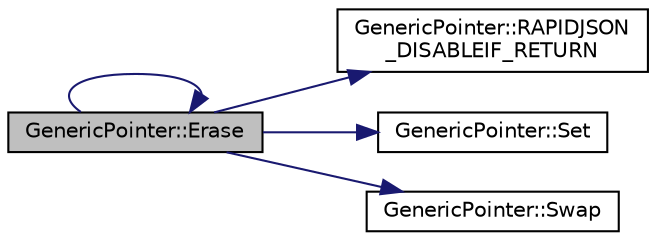 digraph "GenericPointer::Erase"
{
  edge [fontname="Helvetica",fontsize="10",labelfontname="Helvetica",labelfontsize="10"];
  node [fontname="Helvetica",fontsize="10",shape=record];
  rankdir="LR";
  Node16 [label="GenericPointer::Erase",height=0.2,width=0.4,color="black", fillcolor="grey75", style="filled", fontcolor="black"];
  Node16 -> Node17 [color="midnightblue",fontsize="10",style="solid",fontname="Helvetica"];
  Node17 [label="GenericPointer::RAPIDJSON\l_DISABLEIF_RETURN",height=0.2,width=0.4,color="black", fillcolor="white", style="filled",URL="$class_generic_pointer.html#aaf4d7d852098878d24188d134182d42f",tooltip="Append a name token without length, and return a new Pointer. "];
  Node16 -> Node18 [color="midnightblue",fontsize="10",style="solid",fontname="Helvetica"];
  Node18 [label="GenericPointer::Set",height=0.2,width=0.4,color="black", fillcolor="white", style="filled",URL="$class_generic_pointer.html#a71476d125a276b62a246990da1bd3468",tooltip="Set a value in a subtree, with move semantics. "];
  Node16 -> Node19 [color="midnightblue",fontsize="10",style="solid",fontname="Helvetica"];
  Node19 [label="GenericPointer::Swap",height=0.2,width=0.4,color="black", fillcolor="white", style="filled",URL="$class_generic_pointer.html#a3b40ad3e851640e295a4623b624af395",tooltip="Swap a value with a value in a subtree. "];
  Node16 -> Node16 [color="midnightblue",fontsize="10",style="solid",fontname="Helvetica"];
}
